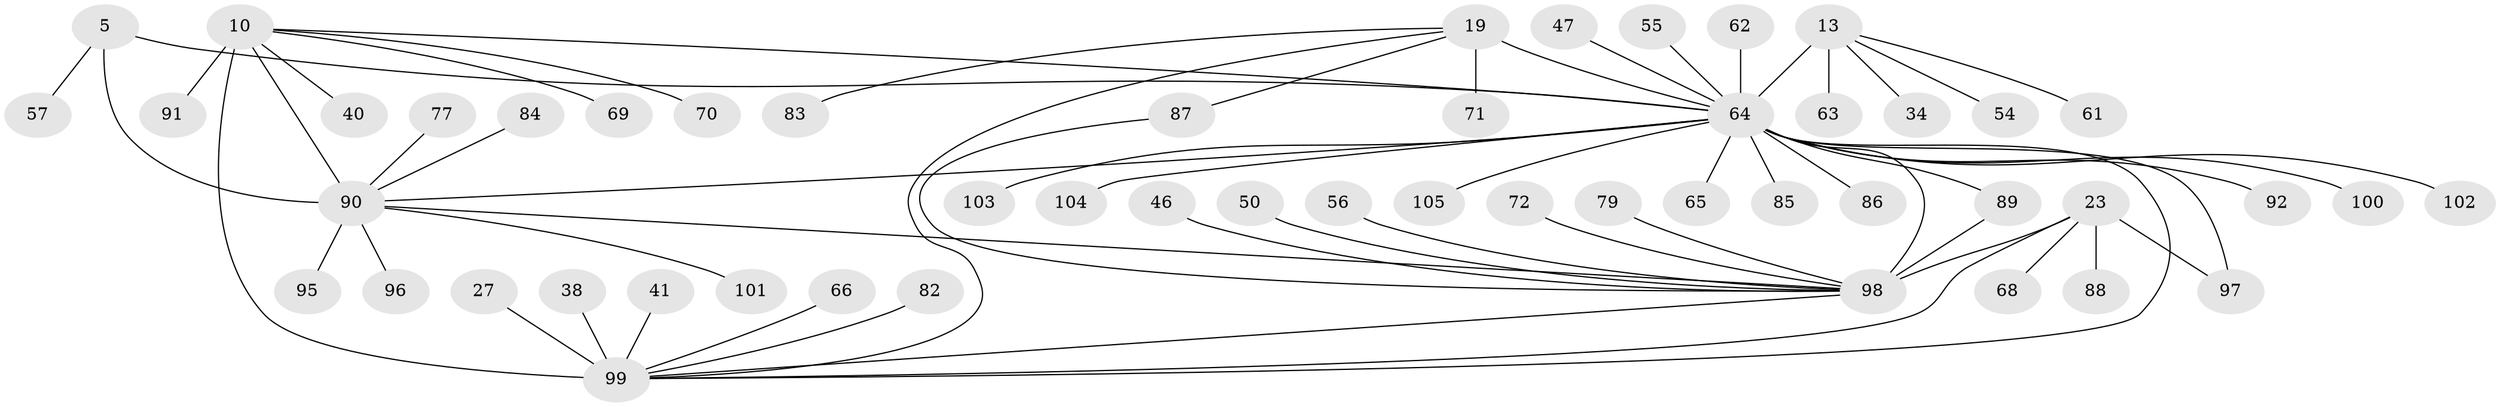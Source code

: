 // original degree distribution, {9: 0.02857142857142857, 7: 0.047619047619047616, 5: 0.02857142857142857, 10: 0.02857142857142857, 6: 0.0380952380952381, 8: 0.047619047619047616, 11: 0.009523809523809525, 13: 0.009523809523809525, 4: 0.02857142857142857, 1: 0.5333333333333333, 3: 0.02857142857142857, 2: 0.17142857142857143}
// Generated by graph-tools (version 1.1) at 2025/55/03/09/25 04:55:42]
// undirected, 52 vertices, 61 edges
graph export_dot {
graph [start="1"]
  node [color=gray90,style=filled];
  5 [super="+3"];
  10 [super="+9"];
  13 [super="+12"];
  19 [super="+17"];
  23 [super="+22"];
  27;
  34;
  38;
  40;
  41;
  46;
  47;
  50;
  54;
  55;
  56;
  57;
  61;
  62;
  63;
  64 [super="+45+20+28+37+58+26+33+44"];
  65;
  66;
  68;
  69 [super="+53"];
  70;
  71;
  72;
  77;
  79;
  82;
  83;
  84;
  85;
  86;
  87;
  88;
  89 [super="+49+60"];
  90 [super="+29+74+73+30+35+36+48"];
  91 [super="+67+76"];
  92;
  95;
  96 [super="+75"];
  97;
  98 [super="+80+32+42"];
  99 [super="+81+93+8+94"];
  100;
  101;
  102;
  103;
  104;
  105;
  5 -- 57;
  5 -- 64 [weight=2];
  5 -- 90 [weight=6];
  10 -- 99 [weight=7];
  10 -- 69;
  10 -- 70;
  10 -- 40;
  10 -- 91;
  10 -- 90;
  10 -- 64;
  13 -- 54;
  13 -- 63;
  13 -- 34;
  13 -- 61;
  13 -- 64 [weight=6];
  19 -- 71;
  19 -- 87;
  19 -- 83;
  19 -- 99 [weight=2];
  19 -- 64 [weight=6];
  23 -- 97;
  23 -- 68;
  23 -- 88;
  23 -- 99;
  23 -- 98 [weight=6];
  27 -- 99;
  38 -- 99;
  41 -- 99;
  46 -- 98;
  47 -- 64;
  50 -- 98;
  55 -- 64;
  56 -- 98;
  62 -- 64;
  64 -- 65;
  64 -- 86;
  64 -- 89 [weight=2];
  64 -- 99 [weight=2];
  64 -- 103;
  64 -- 104;
  64 -- 105;
  64 -- 97;
  64 -- 100;
  64 -- 102;
  64 -- 90 [weight=2];
  64 -- 85;
  64 -- 92;
  64 -- 98 [weight=3];
  66 -- 99;
  72 -- 98;
  77 -- 90;
  79 -- 98;
  82 -- 99;
  84 -- 90;
  87 -- 98;
  89 -- 98 [weight=2];
  90 -- 96;
  90 -- 101;
  90 -- 95;
  90 -- 98 [weight=2];
  98 -- 99;
}
